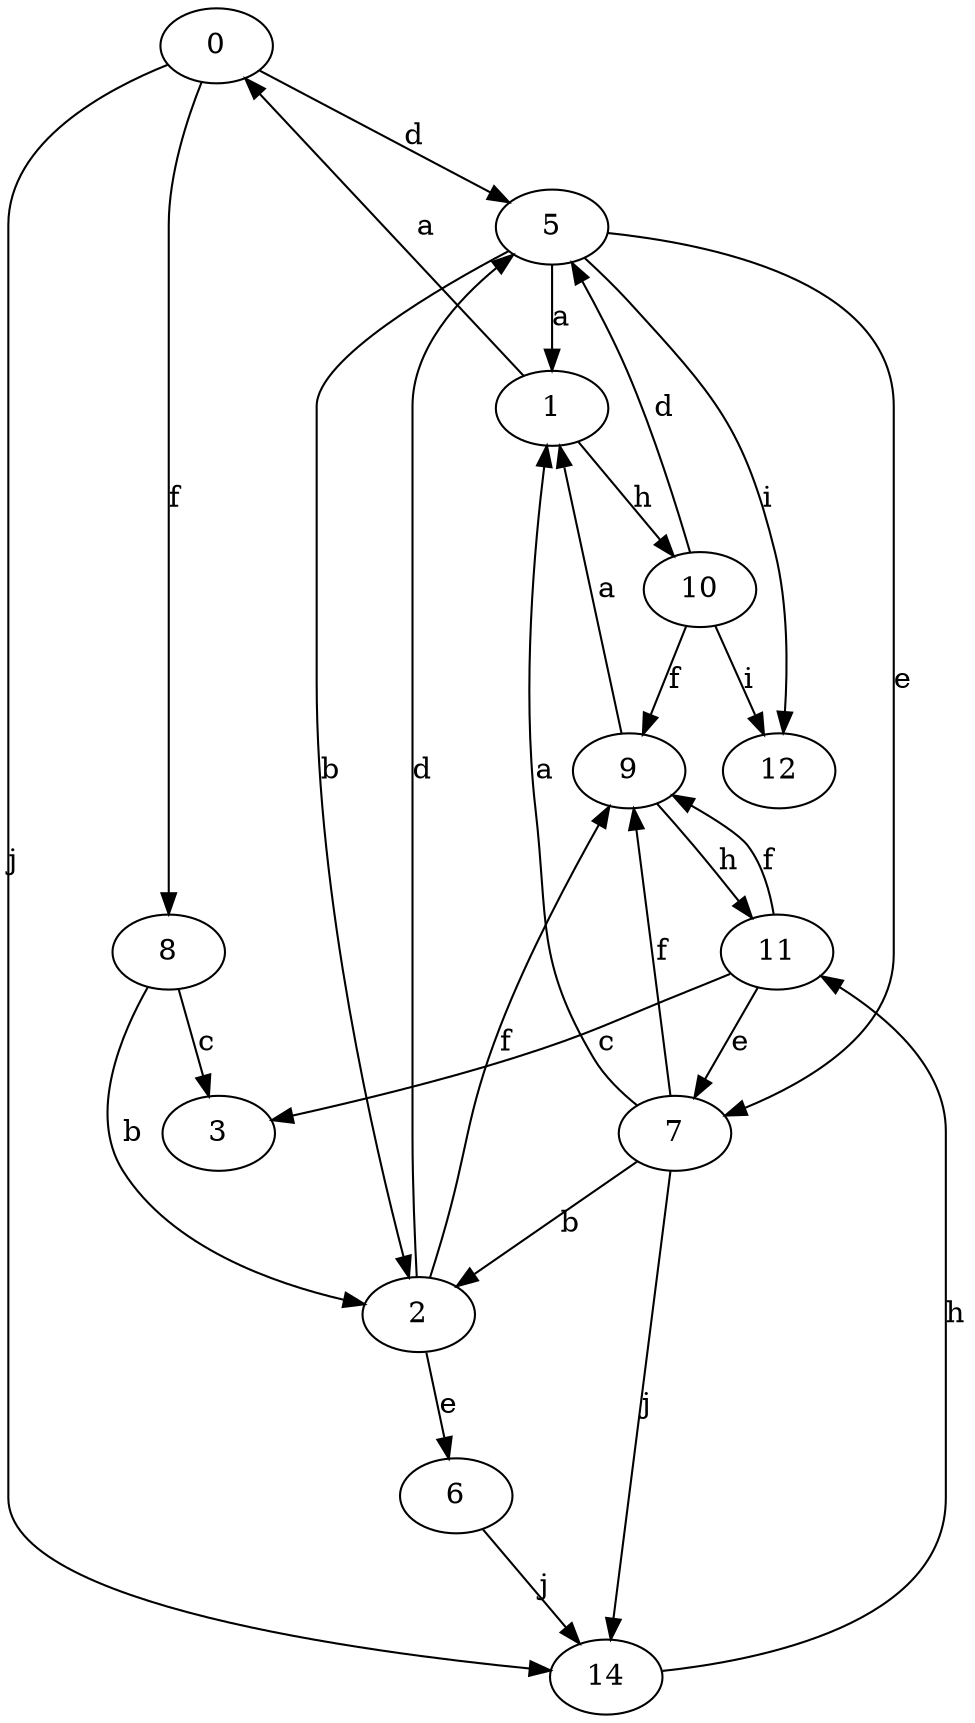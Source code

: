 strict digraph  {
0;
1;
2;
3;
5;
6;
7;
8;
9;
10;
11;
12;
14;
0 -> 5  [label=d];
0 -> 8  [label=f];
0 -> 14  [label=j];
1 -> 0  [label=a];
1 -> 10  [label=h];
2 -> 5  [label=d];
2 -> 6  [label=e];
2 -> 9  [label=f];
5 -> 1  [label=a];
5 -> 2  [label=b];
5 -> 7  [label=e];
5 -> 12  [label=i];
6 -> 14  [label=j];
7 -> 1  [label=a];
7 -> 2  [label=b];
7 -> 9  [label=f];
7 -> 14  [label=j];
8 -> 2  [label=b];
8 -> 3  [label=c];
9 -> 1  [label=a];
9 -> 11  [label=h];
10 -> 5  [label=d];
10 -> 9  [label=f];
10 -> 12  [label=i];
11 -> 3  [label=c];
11 -> 7  [label=e];
11 -> 9  [label=f];
14 -> 11  [label=h];
}
